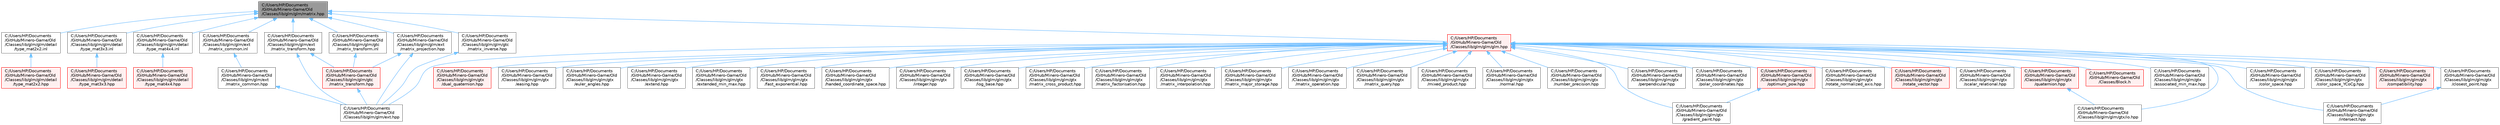 digraph "C:/Users/HP/Documents/GitHub/Minero-Game/Old/Classes/lib/glm/glm/matrix.hpp"
{
 // LATEX_PDF_SIZE
  bgcolor="transparent";
  edge [fontname=Helvetica,fontsize=10,labelfontname=Helvetica,labelfontsize=10];
  node [fontname=Helvetica,fontsize=10,shape=box,height=0.2,width=0.4];
  Node1 [id="Node000001",label="C:/Users/HP/Documents\l/GitHub/Minero-Game/Old\l/Classes/lib/glm/glm/matrix.hpp",height=0.2,width=0.4,color="gray40", fillcolor="grey60", style="filled", fontcolor="black",tooltip=" "];
  Node1 -> Node2 [id="edge119_Node000001_Node000002",dir="back",color="steelblue1",style="solid",tooltip=" "];
  Node2 [id="Node000002",label="C:/Users/HP/Documents\l/GitHub/Minero-Game/Old\l/Classes/lib/glm/glm/detail\l/type_mat2x2.inl",height=0.2,width=0.4,color="grey40", fillcolor="white", style="filled",URL="$_old_2_classes_2lib_2glm_2glm_2detail_2type__mat2x2_8inl.html",tooltip=" "];
  Node2 -> Node3 [id="edge120_Node000002_Node000003",dir="back",color="steelblue1",style="solid",tooltip=" "];
  Node3 [id="Node000003",label="C:/Users/HP/Documents\l/GitHub/Minero-Game/Old\l/Classes/lib/glm/glm/detail\l/type_mat2x2.hpp",height=0.2,width=0.4,color="red", fillcolor="#FFF0F0", style="filled",URL="$_old_2_classes_2lib_2glm_2glm_2detail_2type__mat2x2_8hpp.html",tooltip=" "];
  Node1 -> Node96 [id="edge121_Node000001_Node000096",dir="back",color="steelblue1",style="solid",tooltip=" "];
  Node96 [id="Node000096",label="C:/Users/HP/Documents\l/GitHub/Minero-Game/Old\l/Classes/lib/glm/glm/detail\l/type_mat3x3.inl",height=0.2,width=0.4,color="grey40", fillcolor="white", style="filled",URL="$_old_2_classes_2lib_2glm_2glm_2detail_2type__mat3x3_8inl.html",tooltip=" "];
  Node96 -> Node97 [id="edge122_Node000096_Node000097",dir="back",color="steelblue1",style="solid",tooltip=" "];
  Node97 [id="Node000097",label="C:/Users/HP/Documents\l/GitHub/Minero-Game/Old\l/Classes/lib/glm/glm/detail\l/type_mat3x3.hpp",height=0.2,width=0.4,color="red", fillcolor="#FFF0F0", style="filled",URL="$_old_2_classes_2lib_2glm_2glm_2detail_2type__mat3x3_8hpp.html",tooltip=" "];
  Node1 -> Node116 [id="edge123_Node000001_Node000116",dir="back",color="steelblue1",style="solid",tooltip=" "];
  Node116 [id="Node000116",label="C:/Users/HP/Documents\l/GitHub/Minero-Game/Old\l/Classes/lib/glm/glm/detail\l/type_mat4x4.inl",height=0.2,width=0.4,color="grey40", fillcolor="white", style="filled",URL="$_old_2_classes_2lib_2glm_2glm_2detail_2type__mat4x4_8inl.html",tooltip=" "];
  Node116 -> Node117 [id="edge124_Node000116_Node000117",dir="back",color="steelblue1",style="solid",tooltip=" "];
  Node117 [id="Node000117",label="C:/Users/HP/Documents\l/GitHub/Minero-Game/Old\l/Classes/lib/glm/glm/detail\l/type_mat4x4.hpp",height=0.2,width=0.4,color="red", fillcolor="#FFF0F0", style="filled",URL="$_old_2_classes_2lib_2glm_2glm_2detail_2type__mat4x4_8hpp.html",tooltip=" "];
  Node1 -> Node128 [id="edge125_Node000001_Node000128",dir="back",color="steelblue1",style="solid",tooltip=" "];
  Node128 [id="Node000128",label="C:/Users/HP/Documents\l/GitHub/Minero-Game/Old\l/Classes/lib/glm/glm/ext\l/matrix_common.inl",height=0.2,width=0.4,color="grey40", fillcolor="white", style="filled",URL="$_old_2_classes_2lib_2glm_2glm_2ext_2matrix__common_8inl.html",tooltip=" "];
  Node128 -> Node129 [id="edge126_Node000128_Node000129",dir="back",color="steelblue1",style="solid",tooltip=" "];
  Node129 [id="Node000129",label="C:/Users/HP/Documents\l/GitHub/Minero-Game/Old\l/Classes/lib/glm/glm/ext\l/matrix_common.hpp",height=0.2,width=0.4,color="grey40", fillcolor="white", style="filled",URL="$_old_2_classes_2lib_2glm_2glm_2ext_2matrix__common_8hpp.html",tooltip=" "];
  Node129 -> Node5 [id="edge127_Node000129_Node000005",dir="back",color="steelblue1",style="solid",tooltip=" "];
  Node5 [id="Node000005",label="C:/Users/HP/Documents\l/GitHub/Minero-Game/Old\l/Classes/lib/glm/glm/ext.hpp",height=0.2,width=0.4,color="grey40", fillcolor="white", style="filled",URL="$_old_2_classes_2lib_2glm_2glm_2ext_8hpp.html",tooltip=" "];
  Node1 -> Node130 [id="edge128_Node000001_Node000130",dir="back",color="steelblue1",style="solid",tooltip=" "];
  Node130 [id="Node000130",label="C:/Users/HP/Documents\l/GitHub/Minero-Game/Old\l/Classes/lib/glm/glm/ext\l/matrix_projection.hpp",height=0.2,width=0.4,color="grey40", fillcolor="white", style="filled",URL="$_old_2_classes_2lib_2glm_2glm_2ext_2matrix__projection_8hpp.html",tooltip=" "];
  Node130 -> Node5 [id="edge129_Node000130_Node000005",dir="back",color="steelblue1",style="solid",tooltip=" "];
  Node130 -> Node124 [id="edge130_Node000130_Node000124",dir="back",color="steelblue1",style="solid",tooltip=" "];
  Node124 [id="Node000124",label="C:/Users/HP/Documents\l/GitHub/Minero-Game/Old\l/Classes/lib/glm/glm/gtc\l/matrix_transform.hpp",height=0.2,width=0.4,color="red", fillcolor="#FFF0F0", style="filled",URL="$_old_2_classes_2lib_2glm_2glm_2gtc_2matrix__transform_8hpp.html",tooltip=" "];
  Node124 -> Node5 [id="edge131_Node000124_Node000005",dir="back",color="steelblue1",style="solid",tooltip=" "];
  Node1 -> Node131 [id="edge132_Node000001_Node000131",dir="back",color="steelblue1",style="solid",tooltip=" "];
  Node131 [id="Node000131",label="C:/Users/HP/Documents\l/GitHub/Minero-Game/Old\l/Classes/lib/glm/glm/ext\l/matrix_transform.hpp",height=0.2,width=0.4,color="grey40", fillcolor="white", style="filled",URL="$_old_2_classes_2lib_2glm_2glm_2ext_2matrix__transform_8hpp.html",tooltip=" "];
  Node131 -> Node5 [id="edge133_Node000131_Node000005",dir="back",color="steelblue1",style="solid",tooltip=" "];
  Node131 -> Node124 [id="edge134_Node000131_Node000124",dir="back",color="steelblue1",style="solid",tooltip=" "];
  Node1 -> Node11 [id="edge135_Node000001_Node000011",dir="back",color="steelblue1",style="solid",tooltip=" "];
  Node11 [id="Node000011",label="C:/Users/HP/Documents\l/GitHub/Minero-Game/Old\l/Classes/lib/glm/glm/glm.hpp",height=0.2,width=0.4,color="red", fillcolor="#FFF0F0", style="filled",URL="$_old_2_classes_2lib_2glm_2glm_2glm_8hpp.html",tooltip=" "];
  Node11 -> Node12 [id="edge136_Node000011_Node000012",dir="back",color="steelblue1",style="solid",tooltip=" "];
  Node12 [id="Node000012",label="C:/Users/HP/Documents\l/GitHub/Minero-Game/Old\l/Classes/Block.h",height=0.2,width=0.4,color="red", fillcolor="#FFF0F0", style="filled",URL="$_old_2_classes_2_block_8h.html",tooltip=" "];
  Node11 -> Node5 [id="edge137_Node000011_Node000005",dir="back",color="steelblue1",style="solid",tooltip=" "];
  Node11 -> Node28 [id="edge138_Node000011_Node000028",dir="back",color="steelblue1",style="solid",tooltip=" "];
  Node28 [id="Node000028",label="C:/Users/HP/Documents\l/GitHub/Minero-Game/Old\l/Classes/lib/glm/glm/gtx\l/associated_min_max.hpp",height=0.2,width=0.4,color="grey40", fillcolor="white", style="filled",URL="$_old_2_classes_2lib_2glm_2glm_2gtx_2associated__min__max_8hpp.html",tooltip=" "];
  Node11 -> Node29 [id="edge139_Node000011_Node000029",dir="back",color="steelblue1",style="solid",tooltip=" "];
  Node29 [id="Node000029",label="C:/Users/HP/Documents\l/GitHub/Minero-Game/Old\l/Classes/lib/glm/glm/gtx\l/closest_point.hpp",height=0.2,width=0.4,color="grey40", fillcolor="white", style="filled",URL="$_old_2_classes_2lib_2glm_2glm_2gtx_2closest__point_8hpp.html",tooltip=" "];
  Node29 -> Node30 [id="edge140_Node000029_Node000030",dir="back",color="steelblue1",style="solid",tooltip=" "];
  Node30 [id="Node000030",label="C:/Users/HP/Documents\l/GitHub/Minero-Game/Old\l/Classes/lib/glm/glm/gtx\l/intersect.hpp",height=0.2,width=0.4,color="grey40", fillcolor="white", style="filled",URL="$_old_2_classes_2lib_2glm_2glm_2gtx_2intersect_8hpp.html",tooltip=" "];
  Node11 -> Node31 [id="edge141_Node000011_Node000031",dir="back",color="steelblue1",style="solid",tooltip=" "];
  Node31 [id="Node000031",label="C:/Users/HP/Documents\l/GitHub/Minero-Game/Old\l/Classes/lib/glm/glm/gtx\l/color_space.hpp",height=0.2,width=0.4,color="grey40", fillcolor="white", style="filled",URL="$_old_2_classes_2lib_2glm_2glm_2gtx_2color__space_8hpp.html",tooltip=" "];
  Node11 -> Node32 [id="edge142_Node000011_Node000032",dir="back",color="steelblue1",style="solid",tooltip=" "];
  Node32 [id="Node000032",label="C:/Users/HP/Documents\l/GitHub/Minero-Game/Old\l/Classes/lib/glm/glm/gtx\l/color_space_YCoCg.hpp",height=0.2,width=0.4,color="grey40", fillcolor="white", style="filled",URL="$_old_2_classes_2lib_2glm_2glm_2gtx_2color__space___y_co_cg_8hpp.html",tooltip=" "];
  Node11 -> Node33 [id="edge143_Node000011_Node000033",dir="back",color="steelblue1",style="solid",tooltip=" "];
  Node33 [id="Node000033",label="C:/Users/HP/Documents\l/GitHub/Minero-Game/Old\l/Classes/lib/glm/glm/gtx\l/compatibility.hpp",height=0.2,width=0.4,color="red", fillcolor="#FFF0F0", style="filled",URL="$_old_2_classes_2lib_2glm_2glm_2gtx_2compatibility_8hpp.html",tooltip=" "];
  Node11 -> Node36 [id="edge144_Node000011_Node000036",dir="back",color="steelblue1",style="solid",tooltip=" "];
  Node36 [id="Node000036",label="C:/Users/HP/Documents\l/GitHub/Minero-Game/Old\l/Classes/lib/glm/glm/gtx\l/dual_quaternion.hpp",height=0.2,width=0.4,color="red", fillcolor="#FFF0F0", style="filled",URL="$_old_2_classes_2lib_2glm_2glm_2gtx_2dual__quaternion_8hpp.html",tooltip=" "];
  Node11 -> Node42 [id="edge145_Node000011_Node000042",dir="back",color="steelblue1",style="solid",tooltip=" "];
  Node42 [id="Node000042",label="C:/Users/HP/Documents\l/GitHub/Minero-Game/Old\l/Classes/lib/glm/glm/gtx\l/easing.hpp",height=0.2,width=0.4,color="grey40", fillcolor="white", style="filled",URL="$_old_2_classes_2lib_2glm_2glm_2gtx_2easing_8hpp.html",tooltip=" "];
  Node11 -> Node35 [id="edge146_Node000011_Node000035",dir="back",color="steelblue1",style="solid",tooltip=" "];
  Node35 [id="Node000035",label="C:/Users/HP/Documents\l/GitHub/Minero-Game/Old\l/Classes/lib/glm/glm/gtx\l/euler_angles.hpp",height=0.2,width=0.4,color="grey40", fillcolor="white", style="filled",URL="$_old_2_classes_2lib_2glm_2glm_2gtx_2euler__angles_8hpp.html",tooltip=" "];
  Node11 -> Node43 [id="edge147_Node000011_Node000043",dir="back",color="steelblue1",style="solid",tooltip=" "];
  Node43 [id="Node000043",label="C:/Users/HP/Documents\l/GitHub/Minero-Game/Old\l/Classes/lib/glm/glm/gtx\l/extend.hpp",height=0.2,width=0.4,color="grey40", fillcolor="white", style="filled",URL="$_old_2_classes_2lib_2glm_2glm_2gtx_2extend_8hpp.html",tooltip=" "];
  Node11 -> Node44 [id="edge148_Node000011_Node000044",dir="back",color="steelblue1",style="solid",tooltip=" "];
  Node44 [id="Node000044",label="C:/Users/HP/Documents\l/GitHub/Minero-Game/Old\l/Classes/lib/glm/glm/gtx\l/extended_min_max.hpp",height=0.2,width=0.4,color="grey40", fillcolor="white", style="filled",URL="$_old_2_classes_2lib_2glm_2glm_2gtx_2extended__min__max_8hpp.html",tooltip=" "];
  Node11 -> Node45 [id="edge149_Node000011_Node000045",dir="back",color="steelblue1",style="solid",tooltip=" "];
  Node45 [id="Node000045",label="C:/Users/HP/Documents\l/GitHub/Minero-Game/Old\l/Classes/lib/glm/glm/gtx\l/fast_exponential.hpp",height=0.2,width=0.4,color="grey40", fillcolor="white", style="filled",URL="$_old_2_classes_2lib_2glm_2glm_2gtx_2fast__exponential_8hpp.html",tooltip=" "];
  Node11 -> Node46 [id="edge150_Node000011_Node000046",dir="back",color="steelblue1",style="solid",tooltip=" "];
  Node46 [id="Node000046",label="C:/Users/HP/Documents\l/GitHub/Minero-Game/Old\l/Classes/lib/glm/glm/gtx\l/gradient_paint.hpp",height=0.2,width=0.4,color="grey40", fillcolor="white", style="filled",URL="$_old_2_classes_2lib_2glm_2glm_2gtx_2gradient__paint_8hpp.html",tooltip=" "];
  Node11 -> Node47 [id="edge151_Node000011_Node000047",dir="back",color="steelblue1",style="solid",tooltip=" "];
  Node47 [id="Node000047",label="C:/Users/HP/Documents\l/GitHub/Minero-Game/Old\l/Classes/lib/glm/glm/gtx\l/handed_coordinate_space.hpp",height=0.2,width=0.4,color="grey40", fillcolor="white", style="filled",URL="$_old_2_classes_2lib_2glm_2glm_2gtx_2handed__coordinate__space_8hpp.html",tooltip=" "];
  Node11 -> Node48 [id="edge152_Node000011_Node000048",dir="back",color="steelblue1",style="solid",tooltip=" "];
  Node48 [id="Node000048",label="C:/Users/HP/Documents\l/GitHub/Minero-Game/Old\l/Classes/lib/glm/glm/gtx\l/integer.hpp",height=0.2,width=0.4,color="grey40", fillcolor="white", style="filled",URL="$_old_2_classes_2lib_2glm_2glm_2gtx_2integer_8hpp.html",tooltip=" "];
  Node11 -> Node30 [id="edge153_Node000011_Node000030",dir="back",color="steelblue1",style="solid",tooltip=" "];
  Node11 -> Node41 [id="edge154_Node000011_Node000041",dir="back",color="steelblue1",style="solid",tooltip=" "];
  Node41 [id="Node000041",label="C:/Users/HP/Documents\l/GitHub/Minero-Game/Old\l/Classes/lib/glm/glm/gtx/io.hpp",height=0.2,width=0.4,color="grey40", fillcolor="white", style="filled",URL="$_old_2_classes_2lib_2glm_2glm_2gtx_2io_8hpp.html",tooltip=" "];
  Node11 -> Node49 [id="edge155_Node000011_Node000049",dir="back",color="steelblue1",style="solid",tooltip=" "];
  Node49 [id="Node000049",label="C:/Users/HP/Documents\l/GitHub/Minero-Game/Old\l/Classes/lib/glm/glm/gtx\l/log_base.hpp",height=0.2,width=0.4,color="grey40", fillcolor="white", style="filled",URL="$_old_2_classes_2lib_2glm_2glm_2gtx_2log__base_8hpp.html",tooltip=" "];
  Node11 -> Node50 [id="edge156_Node000011_Node000050",dir="back",color="steelblue1",style="solid",tooltip=" "];
  Node50 [id="Node000050",label="C:/Users/HP/Documents\l/GitHub/Minero-Game/Old\l/Classes/lib/glm/glm/gtx\l/matrix_cross_product.hpp",height=0.2,width=0.4,color="grey40", fillcolor="white", style="filled",URL="$_old_2_classes_2lib_2glm_2glm_2gtx_2matrix__cross__product_8hpp.html",tooltip=" "];
  Node11 -> Node51 [id="edge157_Node000011_Node000051",dir="back",color="steelblue1",style="solid",tooltip=" "];
  Node51 [id="Node000051",label="C:/Users/HP/Documents\l/GitHub/Minero-Game/Old\l/Classes/lib/glm/glm/gtx\l/matrix_factorisation.hpp",height=0.2,width=0.4,color="grey40", fillcolor="white", style="filled",URL="$_old_2_classes_2lib_2glm_2glm_2gtx_2matrix__factorisation_8hpp.html",tooltip=" "];
  Node11 -> Node52 [id="edge158_Node000011_Node000052",dir="back",color="steelblue1",style="solid",tooltip=" "];
  Node52 [id="Node000052",label="C:/Users/HP/Documents\l/GitHub/Minero-Game/Old\l/Classes/lib/glm/glm/gtx\l/matrix_interpolation.hpp",height=0.2,width=0.4,color="grey40", fillcolor="white", style="filled",URL="$_old_2_classes_2lib_2glm_2glm_2gtx_2matrix__interpolation_8hpp.html",tooltip=" "];
  Node11 -> Node53 [id="edge159_Node000011_Node000053",dir="back",color="steelblue1",style="solid",tooltip=" "];
  Node53 [id="Node000053",label="C:/Users/HP/Documents\l/GitHub/Minero-Game/Old\l/Classes/lib/glm/glm/gtx\l/matrix_major_storage.hpp",height=0.2,width=0.4,color="grey40", fillcolor="white", style="filled",URL="$_old_2_classes_2lib_2glm_2glm_2gtx_2matrix__major__storage_8hpp.html",tooltip=" "];
  Node11 -> Node54 [id="edge160_Node000011_Node000054",dir="back",color="steelblue1",style="solid",tooltip=" "];
  Node54 [id="Node000054",label="C:/Users/HP/Documents\l/GitHub/Minero-Game/Old\l/Classes/lib/glm/glm/gtx\l/matrix_operation.hpp",height=0.2,width=0.4,color="grey40", fillcolor="white", style="filled",URL="$_old_2_classes_2lib_2glm_2glm_2gtx_2matrix__operation_8hpp.html",tooltip=" "];
  Node11 -> Node55 [id="edge161_Node000011_Node000055",dir="back",color="steelblue1",style="solid",tooltip=" "];
  Node55 [id="Node000055",label="C:/Users/HP/Documents\l/GitHub/Minero-Game/Old\l/Classes/lib/glm/glm/gtx\l/matrix_query.hpp",height=0.2,width=0.4,color="grey40", fillcolor="white", style="filled",URL="$_old_2_classes_2lib_2glm_2glm_2gtx_2matrix__query_8hpp.html",tooltip=" "];
  Node11 -> Node56 [id="edge162_Node000011_Node000056",dir="back",color="steelblue1",style="solid",tooltip=" "];
  Node56 [id="Node000056",label="C:/Users/HP/Documents\l/GitHub/Minero-Game/Old\l/Classes/lib/glm/glm/gtx\l/mixed_product.hpp",height=0.2,width=0.4,color="grey40", fillcolor="white", style="filled",URL="$_old_2_classes_2lib_2glm_2glm_2gtx_2mixed__product_8hpp.html",tooltip=" "];
  Node11 -> Node57 [id="edge163_Node000011_Node000057",dir="back",color="steelblue1",style="solid",tooltip=" "];
  Node57 [id="Node000057",label="C:/Users/HP/Documents\l/GitHub/Minero-Game/Old\l/Classes/lib/glm/glm/gtx\l/normal.hpp",height=0.2,width=0.4,color="grey40", fillcolor="white", style="filled",URL="$_old_2_classes_2lib_2glm_2glm_2gtx_2normal_8hpp.html",tooltip=" "];
  Node11 -> Node58 [id="edge164_Node000011_Node000058",dir="back",color="steelblue1",style="solid",tooltip=" "];
  Node58 [id="Node000058",label="C:/Users/HP/Documents\l/GitHub/Minero-Game/Old\l/Classes/lib/glm/glm/gtx\l/number_precision.hpp",height=0.2,width=0.4,color="grey40", fillcolor="white", style="filled",URL="$_old_2_classes_2lib_2glm_2glm_2gtx_2number__precision_8hpp.html",tooltip=" "];
  Node11 -> Node59 [id="edge165_Node000011_Node000059",dir="back",color="steelblue1",style="solid",tooltip=" "];
  Node59 [id="Node000059",label="C:/Users/HP/Documents\l/GitHub/Minero-Game/Old\l/Classes/lib/glm/glm/gtx\l/optimum_pow.hpp",height=0.2,width=0.4,color="red", fillcolor="#FFF0F0", style="filled",URL="$_old_2_classes_2lib_2glm_2glm_2gtx_2optimum__pow_8hpp.html",tooltip=" "];
  Node59 -> Node46 [id="edge166_Node000059_Node000046",dir="back",color="steelblue1",style="solid",tooltip=" "];
  Node11 -> Node61 [id="edge167_Node000011_Node000061",dir="back",color="steelblue1",style="solid",tooltip=" "];
  Node61 [id="Node000061",label="C:/Users/HP/Documents\l/GitHub/Minero-Game/Old\l/Classes/lib/glm/glm/gtx\l/perpendicular.hpp",height=0.2,width=0.4,color="grey40", fillcolor="white", style="filled",URL="$_old_2_classes_2lib_2glm_2glm_2gtx_2perpendicular_8hpp.html",tooltip=" "];
  Node11 -> Node62 [id="edge168_Node000011_Node000062",dir="back",color="steelblue1",style="solid",tooltip=" "];
  Node62 [id="Node000062",label="C:/Users/HP/Documents\l/GitHub/Minero-Game/Old\l/Classes/lib/glm/glm/gtx\l/polar_coordinates.hpp",height=0.2,width=0.4,color="grey40", fillcolor="white", style="filled",URL="$_old_2_classes_2lib_2glm_2glm_2gtx_2polar__coordinates_8hpp.html",tooltip=" "];
  Node11 -> Node63 [id="edge169_Node000011_Node000063",dir="back",color="steelblue1",style="solid",tooltip=" "];
  Node63 [id="Node000063",label="C:/Users/HP/Documents\l/GitHub/Minero-Game/Old\l/Classes/lib/glm/glm/gtx\l/quaternion.hpp",height=0.2,width=0.4,color="red", fillcolor="#FFF0F0", style="filled",URL="$_old_2_classes_2lib_2glm_2glm_2gtx_2quaternion_8hpp.html",tooltip=" "];
  Node63 -> Node41 [id="edge170_Node000063_Node000041",dir="back",color="steelblue1",style="solid",tooltip=" "];
  Node11 -> Node66 [id="edge171_Node000011_Node000066",dir="back",color="steelblue1",style="solid",tooltip=" "];
  Node66 [id="Node000066",label="C:/Users/HP/Documents\l/GitHub/Minero-Game/Old\l/Classes/lib/glm/glm/gtx\l/rotate_normalized_axis.hpp",height=0.2,width=0.4,color="grey40", fillcolor="white", style="filled",URL="$_old_2_classes_2lib_2glm_2glm_2gtx_2rotate__normalized__axis_8hpp.html",tooltip=" "];
  Node11 -> Node67 [id="edge172_Node000011_Node000067",dir="back",color="steelblue1",style="solid",tooltip=" "];
  Node67 [id="Node000067",label="C:/Users/HP/Documents\l/GitHub/Minero-Game/Old\l/Classes/lib/glm/glm/gtx\l/rotate_vector.hpp",height=0.2,width=0.4,color="red", fillcolor="#FFF0F0", style="filled",URL="$_old_2_classes_2lib_2glm_2glm_2gtx_2rotate__vector_8hpp.html",tooltip=" "];
  Node11 -> Node68 [id="edge173_Node000011_Node000068",dir="back",color="steelblue1",style="solid",tooltip=" "];
  Node68 [id="Node000068",label="C:/Users/HP/Documents\l/GitHub/Minero-Game/Old\l/Classes/lib/glm/glm/gtx\l/scalar_relational.hpp",height=0.2,width=0.4,color="grey40", fillcolor="white", style="filled",URL="$_old_2_classes_2lib_2glm_2glm_2gtx_2scalar__relational_8hpp.html",tooltip=" "];
  Node1 -> Node77 [id="edge174_Node000001_Node000077",dir="back",color="steelblue1",style="solid",tooltip=" "];
  Node77 [id="Node000077",label="C:/Users/HP/Documents\l/GitHub/Minero-Game/Old\l/Classes/lib/glm/glm/gtc\l/matrix_inverse.hpp",height=0.2,width=0.4,color="grey40", fillcolor="white", style="filled",URL="$_old_2_classes_2lib_2glm_2glm_2gtc_2matrix__inverse_8hpp.html",tooltip=" "];
  Node77 -> Node5 [id="edge175_Node000077_Node000005",dir="back",color="steelblue1",style="solid",tooltip=" "];
  Node1 -> Node132 [id="edge176_Node000001_Node000132",dir="back",color="steelblue1",style="solid",tooltip=" "];
  Node132 [id="Node000132",label="C:/Users/HP/Documents\l/GitHub/Minero-Game/Old\l/Classes/lib/glm/glm/gtc\l/matrix_transform.inl",height=0.2,width=0.4,color="grey40", fillcolor="white", style="filled",URL="$_old_2_classes_2lib_2glm_2glm_2gtc_2matrix__transform_8inl.html",tooltip=" "];
  Node132 -> Node124 [id="edge177_Node000132_Node000124",dir="back",color="steelblue1",style="solid",tooltip=" "];
}

